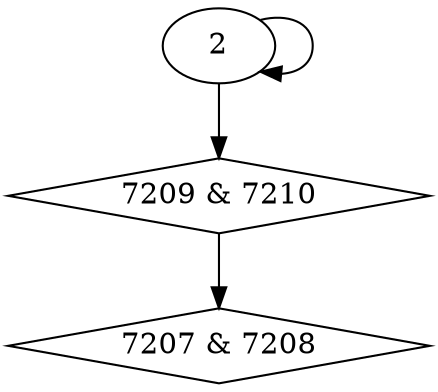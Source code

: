 digraph {
0 [label = "7207 & 7208", shape = diamond];
1 [label = "7209 & 7210", shape = diamond];
1 -> 0;
2 -> 1;
2 -> 2;
}

